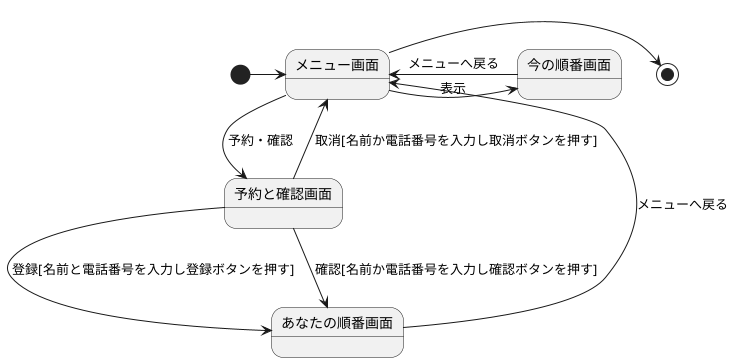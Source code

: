 @startuml ステートマシン図
' left to right direction
skinparam monochrome true

[*] -> メニュー画面
メニュー画面 -> [*]
メニュー画面 -> 予約と確認画面 : 予約・確認


予約と確認画面 --> あなたの順番画面 : 登録[名前と電話番号を入力し登録ボタンを押す]
予約と確認画面 --> あなたの順番画面 : 確認[名前か電話番号を入力し確認ボタンを押す]
予約と確認画面 --> メニュー画面 : 取消[名前か電話番号を入力し取消ボタンを押す]


メニュー画面 -> 今の順番画面 : 表示
メニュー画面 <- 今の順番画面 : メニューへ戻る

メニュー画面 <- あなたの順番画面 :メニューへ戻る

@enduml
